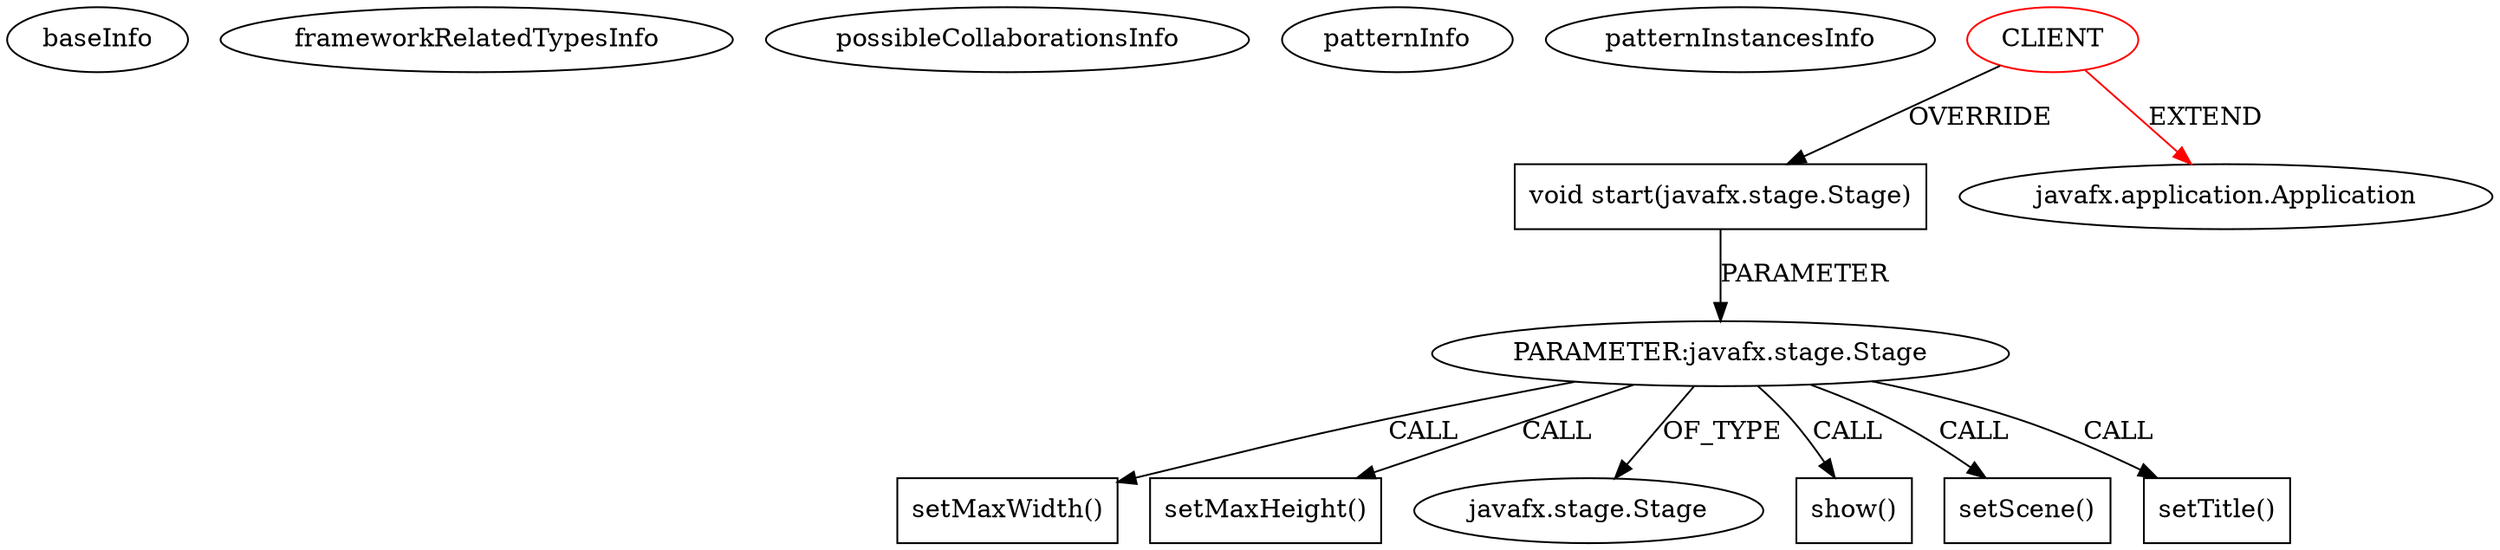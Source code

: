 digraph {
baseInfo[graphId=205,category="pattern",isAnonymous=false,possibleRelation=false]
frameworkRelatedTypesInfo[0="javafx.application.Application"]
possibleCollaborationsInfo[]
patternInfo[frequency=2.0,patternRootClient=0]
patternInstancesInfo[0="SNIPER722-CappLauncher~/SNIPER722-CappLauncher/CappLauncher-master/src/main/java/Gui/MainGui.java~MainGui~1159",1="WebeWizard-PEP-Client~/WebeWizard-PEP-Client/PEP-Client-master/src/views/JavaFXView.java~JavaFXView~1598"]
3[label="PARAMETER:javafx.stage.Stage",vertexType="PARAMETER_DECLARATION",isFrameworkType=false]
12[label="setMaxWidth()",vertexType="INSIDE_CALL",isFrameworkType=false,shape=box]
16[label="setMaxHeight()",vertexType="INSIDE_CALL",isFrameworkType=false,shape=box]
4[label="javafx.stage.Stage",vertexType="FRAMEWORK_CLASS_TYPE",isFrameworkType=false]
2[label="void start(javafx.stage.Stage)",vertexType="OVERRIDING_METHOD_DECLARATION",isFrameworkType=false,shape=box]
0[label="CLIENT",vertexType="ROOT_CLIENT_CLASS_DECLARATION",isFrameworkType=false,color=red]
20[label="show()",vertexType="INSIDE_CALL",isFrameworkType=false,shape=box]
1[label="javafx.application.Application",vertexType="FRAMEWORK_CLASS_TYPE",isFrameworkType=false]
22[label="setScene()",vertexType="INSIDE_CALL",isFrameworkType=false,shape=box]
8[label="setTitle()",vertexType="INSIDE_CALL",isFrameworkType=false,shape=box]
3->4[label="OF_TYPE"]
3->12[label="CALL"]
0->2[label="OVERRIDE"]
3->16[label="CALL"]
3->8[label="CALL"]
3->22[label="CALL"]
0->1[label="EXTEND",color=red]
2->3[label="PARAMETER"]
3->20[label="CALL"]
}
